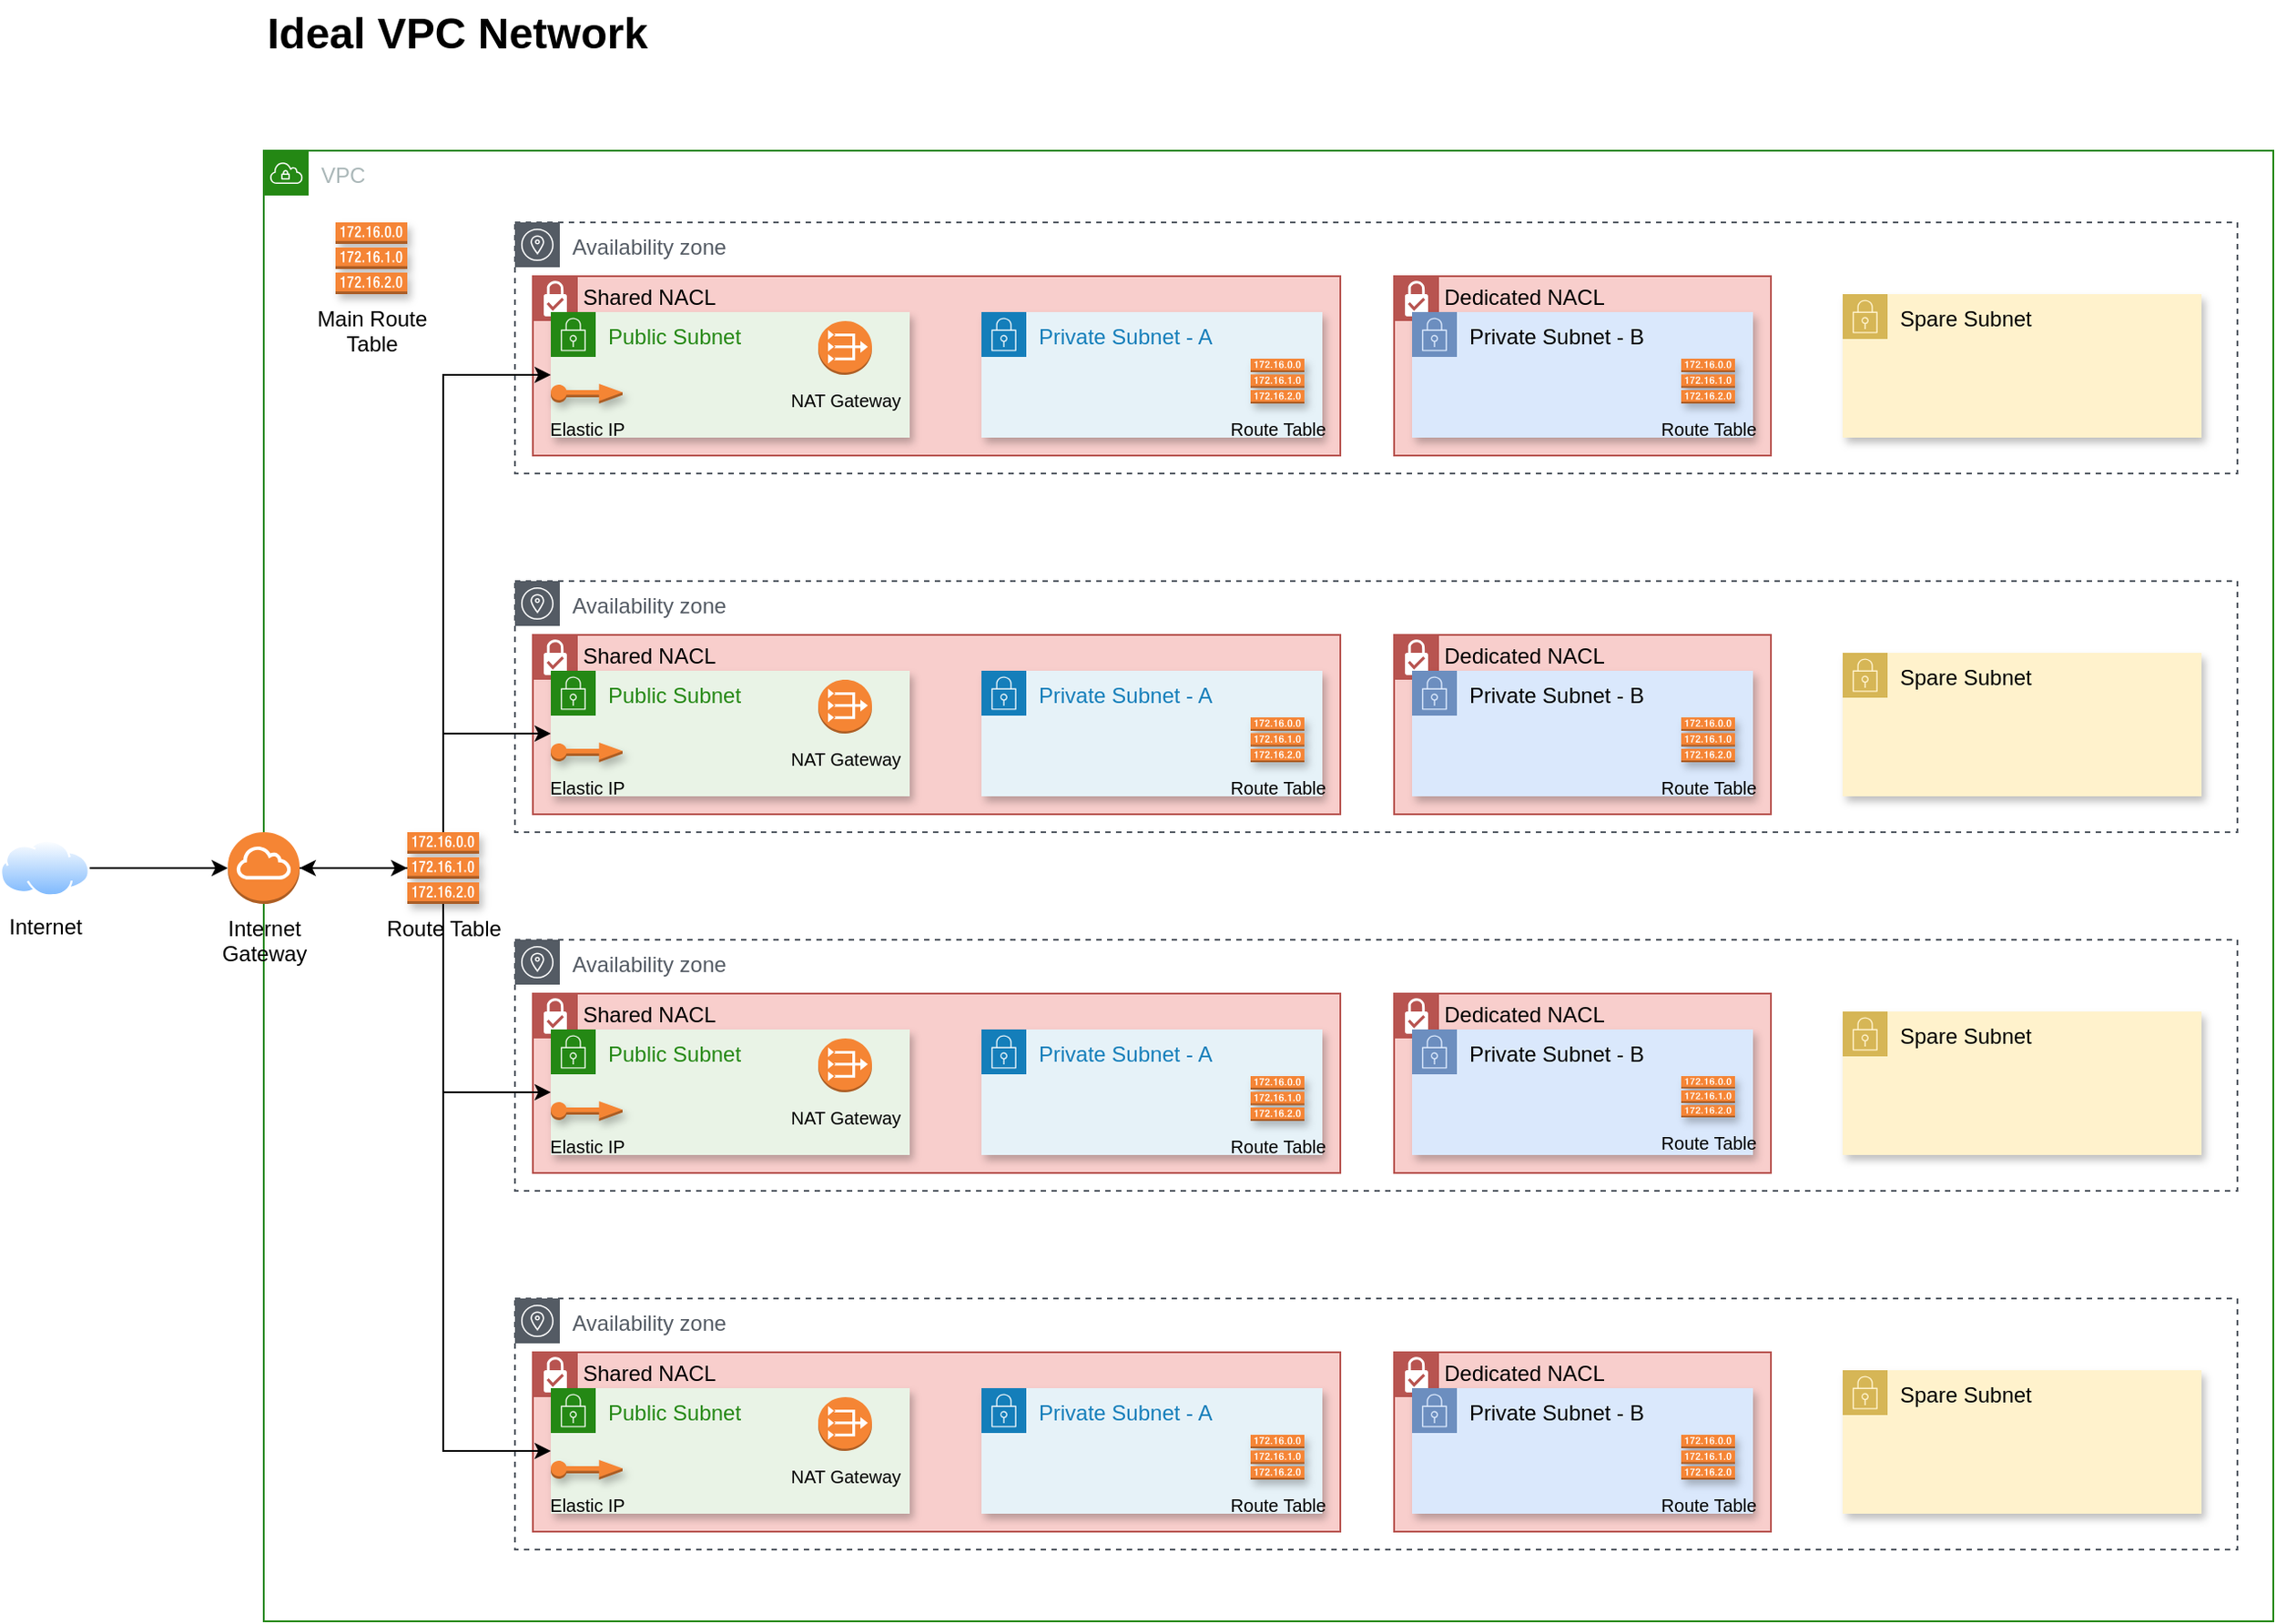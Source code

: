 <mxfile>
    <diagram id="FlJs9biVHM_OIEgAQD2B" name="Page-1">
        <mxGraphModel dx="2490" dy="774" grid="1" gridSize="10" guides="1" tooltips="1" connect="1" arrows="1" fold="1" page="1" pageScale="1" pageWidth="850" pageHeight="1100" math="0" shadow="0">
            <root>
                <mxCell id="0"/>
                <mxCell id="1" parent="0"/>
                <mxCell id="38KTvm5A0aAS51LX1xv1-1" value="VPC" style="points=[[0,0],[0.25,0],[0.5,0],[0.75,0],[1,0],[1,0.25],[1,0.5],[1,0.75],[1,1],[0.75,1],[0.5,1],[0.25,1],[0,1],[0,0.75],[0,0.5],[0,0.25]];outlineConnect=0;gradientColor=none;html=1;whiteSpace=wrap;fontSize=12;fontStyle=0;container=1;pointerEvents=0;collapsible=0;recursiveResize=0;shape=mxgraph.aws4.group;grIcon=mxgraph.aws4.group_vpc;strokeColor=#248814;fillColor=none;verticalAlign=top;align=left;spacingLeft=30;fontColor=#AAB7B8;dashed=0;" parent="1" vertex="1">
                    <mxGeometry x="80" y="280" width="1120" height="820" as="geometry"/>
                </mxCell>
                <mxCell id="38KTvm5A0aAS51LX1xv1-2" value="Availability zone" style="sketch=0;outlineConnect=0;gradientColor=none;html=1;whiteSpace=wrap;fontSize=12;fontStyle=0;shape=mxgraph.aws4.group;grIcon=mxgraph.aws4.group_availability_zone;strokeColor=#545B64;fillColor=none;verticalAlign=top;align=left;spacingLeft=30;fontColor=#545B64;dashed=1;" parent="38KTvm5A0aAS51LX1xv1-1" vertex="1">
                    <mxGeometry x="140" y="40" width="960" height="140" as="geometry"/>
                </mxCell>
                <mxCell id="17" value="Shared NACL" style="shape=mxgraph.ibm.box;prType=subnet;fontStyle=0;verticalAlign=top;align=left;spacingLeft=32;spacingTop=4;fillColor=#f8cecc;rounded=0;whiteSpace=wrap;html=1;strokeColor=#b85450;strokeWidth=1;dashed=0;container=0;spacing=-4;collapsible=0;expand=0;recursiveResize=0;" vertex="1" parent="38KTvm5A0aAS51LX1xv1-1">
                    <mxGeometry x="150" y="70" width="450" height="100" as="geometry"/>
                </mxCell>
                <mxCell id="38KTvm5A0aAS51LX1xv1-6" value="Public Subnet" style="points=[[0,0],[0.25,0],[0.5,0],[0.75,0],[1,0],[1,0.25],[1,0.5],[1,0.75],[1,1],[0.75,1],[0.5,1],[0.25,1],[0,1],[0,0.75],[0,0.5],[0,0.25]];outlineConnect=0;gradientColor=none;html=1;whiteSpace=wrap;fontSize=12;fontStyle=0;container=1;pointerEvents=0;collapsible=0;recursiveResize=0;shape=mxgraph.aws4.group;grIcon=mxgraph.aws4.group_security_group;grStroke=0;strokeColor=#248814;fillColor=#E9F3E6;verticalAlign=top;align=left;spacingLeft=30;fontColor=#248814;dashed=0;shadow=1;" parent="38KTvm5A0aAS51LX1xv1-1" vertex="1">
                    <mxGeometry x="160" y="90" width="200" height="70" as="geometry"/>
                </mxCell>
                <mxCell id="38" value="&lt;font style=&quot;font-size: 10px&quot;&gt;Elastic IP&lt;/font&gt;" style="outlineConnect=0;dashed=0;verticalLabelPosition=bottom;verticalAlign=top;align=center;html=1;shape=mxgraph.aws3.elastic_ip;fillColor=#F58534;gradientColor=none;shadow=1;" vertex="1" parent="38KTvm5A0aAS51LX1xv1-6">
                    <mxGeometry y="40" width="40" height="11" as="geometry"/>
                </mxCell>
                <mxCell id="45" style="edgeStyle=none;html=1;entryX=0;entryY=0.5;entryDx=0;entryDy=0;entryPerimeter=0;fontSize=12;" edge="1" parent="38KTvm5A0aAS51LX1xv1-1" source="14" target="44">
                    <mxGeometry relative="1" as="geometry"/>
                </mxCell>
                <mxCell id="14" value="Internet &lt;br&gt;Gateway" style="outlineConnect=0;dashed=0;verticalLabelPosition=bottom;verticalAlign=top;align=center;html=1;shape=mxgraph.aws3.internet_gateway;fillColor=#F58534;gradientColor=none;" vertex="1" parent="38KTvm5A0aAS51LX1xv1-1">
                    <mxGeometry x="-20" y="380" width="40" height="40" as="geometry"/>
                </mxCell>
                <mxCell id="20" value="Private Subnet - A" style="points=[[0,0],[0.25,0],[0.5,0],[0.75,0],[1,0],[1,0.25],[1,0.5],[1,0.75],[1,1],[0.75,1],[0.5,1],[0.25,1],[0,1],[0,0.75],[0,0.5],[0,0.25]];outlineConnect=0;gradientColor=none;html=1;whiteSpace=wrap;fontSize=12;fontStyle=0;container=1;pointerEvents=0;collapsible=0;recursiveResize=0;shape=mxgraph.aws4.group;grIcon=mxgraph.aws4.group_security_group;grStroke=0;strokeColor=#147EBA;fillColor=#E6F2F8;verticalAlign=top;align=left;spacingLeft=30;fontColor=#147EBA;dashed=0;shadow=1;" vertex="1" parent="38KTvm5A0aAS51LX1xv1-1">
                    <mxGeometry x="400" y="90" width="190" height="70" as="geometry"/>
                </mxCell>
                <mxCell id="87" value="&lt;font style=&quot;font-size: 10px&quot;&gt;Route Table&lt;/font&gt;" style="outlineConnect=0;dashed=0;verticalLabelPosition=bottom;verticalAlign=top;align=center;html=1;shape=mxgraph.aws3.route_table;fillColor=#F58536;gradientColor=none;shadow=1;fontSize=12;" vertex="1" parent="20">
                    <mxGeometry x="150" y="26" width="30" height="25" as="geometry"/>
                </mxCell>
                <mxCell id="38KTvm5A0aAS51LX1xv1-11" value="" style="group" parent="38KTvm5A0aAS51LX1xv1-1" vertex="1" connectable="0">
                    <mxGeometry x="294" y="95" width="60" height="60" as="geometry"/>
                </mxCell>
                <mxCell id="38KTvm5A0aAS51LX1xv1-9" value="&lt;font style=&quot;font-size: 10px;&quot;&gt;NAT Gateway&lt;/font&gt;" style="outlineConnect=0;dashed=0;verticalLabelPosition=bottom;verticalAlign=top;align=center;html=1;shape=mxgraph.aws3.vpc_nat_gateway;fillColor=#F58534;gradientColor=none;" parent="38KTvm5A0aAS51LX1xv1-11" vertex="1">
                    <mxGeometry x="15" width="30" height="30" as="geometry"/>
                </mxCell>
                <mxCell id="37" value="Dedicated NACL" style="shape=mxgraph.ibm.box;prType=subnet;fontStyle=0;verticalAlign=top;align=left;spacingLeft=32;spacingTop=4;fillColor=#f8cecc;rounded=0;whiteSpace=wrap;html=1;strokeColor=#b85450;strokeWidth=1;dashed=0;container=0;spacing=-4;collapsible=0;expand=0;recursiveResize=0;" vertex="1" parent="38KTvm5A0aAS51LX1xv1-1">
                    <mxGeometry x="630" y="70" width="210" height="100" as="geometry"/>
                </mxCell>
                <mxCell id="34" value="Private Subnet - B" style="points=[[0,0],[0.25,0],[0.5,0],[0.75,0],[1,0],[1,0.25],[1,0.5],[1,0.75],[1,1],[0.75,1],[0.5,1],[0.25,1],[0,1],[0,0.75],[0,0.5],[0,0.25]];outlineConnect=0;html=1;whiteSpace=wrap;fontSize=12;fontStyle=0;container=1;pointerEvents=0;collapsible=0;recursiveResize=0;shape=mxgraph.aws4.group;grIcon=mxgraph.aws4.group_security_group;grStroke=0;strokeColor=#6c8ebf;fillColor=#dae8fc;verticalAlign=top;align=left;spacingLeft=30;dashed=0;shadow=1;" vertex="1" parent="38KTvm5A0aAS51LX1xv1-1">
                    <mxGeometry x="640" y="90" width="190" height="70" as="geometry"/>
                </mxCell>
                <mxCell id="40" value="Spare Subnet" style="points=[[0,0],[0.25,0],[0.5,0],[0.75,0],[1,0],[1,0.25],[1,0.5],[1,0.75],[1,1],[0.75,1],[0.5,1],[0.25,1],[0,1],[0,0.75],[0,0.5],[0,0.25]];outlineConnect=0;html=1;whiteSpace=wrap;fontSize=12;fontStyle=0;container=1;pointerEvents=0;collapsible=0;recursiveResize=0;shape=mxgraph.aws4.group;grIcon=mxgraph.aws4.group_security_group;grStroke=0;strokeColor=#d6b656;fillColor=#fff2cc;verticalAlign=top;align=left;spacingLeft=30;dashed=0;shadow=1;" vertex="1" parent="38KTvm5A0aAS51LX1xv1-1">
                    <mxGeometry x="880" y="80" width="200" height="80" as="geometry"/>
                </mxCell>
                <mxCell id="85" style="edgeStyle=orthogonalEdgeStyle;rounded=0;html=1;fontSize=12;exitX=0.5;exitY=0;exitDx=0;exitDy=0;exitPerimeter=0;" edge="1" parent="38KTvm5A0aAS51LX1xv1-1" source="44">
                    <mxGeometry relative="1" as="geometry">
                        <mxPoint x="160" y="125" as="targetPoint"/>
                        <Array as="points">
                            <mxPoint x="100" y="125"/>
                            <mxPoint x="160" y="125"/>
                        </Array>
                    </mxGeometry>
                </mxCell>
                <mxCell id="44" value="Route Table" style="outlineConnect=0;dashed=0;verticalLabelPosition=bottom;verticalAlign=top;align=center;html=1;shape=mxgraph.aws3.route_table;fillColor=#F58536;gradientColor=none;shadow=1;fontSize=12;" vertex="1" parent="38KTvm5A0aAS51LX1xv1-1">
                    <mxGeometry x="80" y="380" width="40" height="40" as="geometry"/>
                </mxCell>
                <mxCell id="47" value="Availability zone" style="sketch=0;outlineConnect=0;gradientColor=none;html=1;whiteSpace=wrap;fontSize=12;fontStyle=0;shape=mxgraph.aws4.group;grIcon=mxgraph.aws4.group_availability_zone;strokeColor=#545B64;fillColor=none;verticalAlign=top;align=left;spacingLeft=30;fontColor=#545B64;dashed=1;" vertex="1" parent="38KTvm5A0aAS51LX1xv1-1">
                    <mxGeometry x="140" y="240" width="960" height="140" as="geometry"/>
                </mxCell>
                <mxCell id="48" value="Shared NACL" style="shape=mxgraph.ibm.box;prType=subnet;fontStyle=0;verticalAlign=top;align=left;spacingLeft=32;spacingTop=4;fillColor=#f8cecc;rounded=0;whiteSpace=wrap;html=1;strokeColor=#b85450;strokeWidth=1;dashed=0;container=0;spacing=-4;collapsible=0;expand=0;recursiveResize=0;" vertex="1" parent="38KTvm5A0aAS51LX1xv1-1">
                    <mxGeometry x="150" y="270" width="450" height="100" as="geometry"/>
                </mxCell>
                <mxCell id="49" value="Public Subnet" style="points=[[0,0],[0.25,0],[0.5,0],[0.75,0],[1,0],[1,0.25],[1,0.5],[1,0.75],[1,1],[0.75,1],[0.5,1],[0.25,1],[0,1],[0,0.75],[0,0.5],[0,0.25]];outlineConnect=0;gradientColor=none;html=1;whiteSpace=wrap;fontSize=12;fontStyle=0;container=1;pointerEvents=0;collapsible=0;recursiveResize=0;shape=mxgraph.aws4.group;grIcon=mxgraph.aws4.group_security_group;grStroke=0;strokeColor=#248814;fillColor=#E9F3E6;verticalAlign=top;align=left;spacingLeft=30;fontColor=#248814;dashed=0;shadow=1;" vertex="1" parent="38KTvm5A0aAS51LX1xv1-1">
                    <mxGeometry x="160" y="290" width="200" height="70" as="geometry"/>
                </mxCell>
                <mxCell id="50" value="&lt;font style=&quot;font-size: 10px&quot;&gt;Elastic IP&lt;/font&gt;" style="outlineConnect=0;dashed=0;verticalLabelPosition=bottom;verticalAlign=top;align=center;html=1;shape=mxgraph.aws3.elastic_ip;fillColor=#F58534;gradientColor=none;shadow=1;" vertex="1" parent="49">
                    <mxGeometry y="40" width="40" height="11" as="geometry"/>
                </mxCell>
                <mxCell id="51" value="Private Subnet - A" style="points=[[0,0],[0.25,0],[0.5,0],[0.75,0],[1,0],[1,0.25],[1,0.5],[1,0.75],[1,1],[0.75,1],[0.5,1],[0.25,1],[0,1],[0,0.75],[0,0.5],[0,0.25]];outlineConnect=0;gradientColor=none;html=1;whiteSpace=wrap;fontSize=12;fontStyle=0;container=1;pointerEvents=0;collapsible=0;recursiveResize=0;shape=mxgraph.aws4.group;grIcon=mxgraph.aws4.group_security_group;grStroke=0;strokeColor=#147EBA;fillColor=#E6F2F8;verticalAlign=top;align=left;spacingLeft=30;fontColor=#147EBA;dashed=0;shadow=1;" vertex="1" parent="38KTvm5A0aAS51LX1xv1-1">
                    <mxGeometry x="400" y="290" width="190" height="70" as="geometry"/>
                </mxCell>
                <mxCell id="86" value="&lt;font style=&quot;font-size: 10px&quot;&gt;Route Table&lt;/font&gt;" style="outlineConnect=0;dashed=0;verticalLabelPosition=bottom;verticalAlign=top;align=center;html=1;shape=mxgraph.aws3.route_table;fillColor=#F58536;gradientColor=none;shadow=1;fontSize=12;" vertex="1" parent="51">
                    <mxGeometry x="150" y="26" width="30" height="25" as="geometry"/>
                </mxCell>
                <mxCell id="52" value="" style="group" vertex="1" connectable="0" parent="38KTvm5A0aAS51LX1xv1-1">
                    <mxGeometry x="294" y="295" width="60" height="60" as="geometry"/>
                </mxCell>
                <mxCell id="53" value="&lt;font style=&quot;font-size: 10px;&quot;&gt;NAT Gateway&lt;/font&gt;" style="outlineConnect=0;dashed=0;verticalLabelPosition=bottom;verticalAlign=top;align=center;html=1;shape=mxgraph.aws3.vpc_nat_gateway;fillColor=#F58534;gradientColor=none;" vertex="1" parent="52">
                    <mxGeometry x="15" width="30" height="30" as="geometry"/>
                </mxCell>
                <mxCell id="54" value="Dedicated NACL" style="shape=mxgraph.ibm.box;prType=subnet;fontStyle=0;verticalAlign=top;align=left;spacingLeft=32;spacingTop=4;fillColor=#f8cecc;rounded=0;whiteSpace=wrap;html=1;strokeColor=#b85450;strokeWidth=1;dashed=0;container=0;spacing=-4;collapsible=0;expand=0;recursiveResize=0;" vertex="1" parent="38KTvm5A0aAS51LX1xv1-1">
                    <mxGeometry x="630" y="270" width="210" height="100" as="geometry"/>
                </mxCell>
                <mxCell id="55" value="Private Subnet - B" style="points=[[0,0],[0.25,0],[0.5,0],[0.75,0],[1,0],[1,0.25],[1,0.5],[1,0.75],[1,1],[0.75,1],[0.5,1],[0.25,1],[0,1],[0,0.75],[0,0.5],[0,0.25]];outlineConnect=0;html=1;whiteSpace=wrap;fontSize=12;fontStyle=0;container=1;pointerEvents=0;collapsible=0;recursiveResize=0;shape=mxgraph.aws4.group;grIcon=mxgraph.aws4.group_security_group;grStroke=0;strokeColor=#6c8ebf;fillColor=#dae8fc;verticalAlign=top;align=left;spacingLeft=30;dashed=0;shadow=1;" vertex="1" parent="38KTvm5A0aAS51LX1xv1-1">
                    <mxGeometry x="640" y="290" width="190" height="70" as="geometry"/>
                </mxCell>
                <mxCell id="56" value="Spare Subnet" style="points=[[0,0],[0.25,0],[0.5,0],[0.75,0],[1,0],[1,0.25],[1,0.5],[1,0.75],[1,1],[0.75,1],[0.5,1],[0.25,1],[0,1],[0,0.75],[0,0.5],[0,0.25]];outlineConnect=0;html=1;whiteSpace=wrap;fontSize=12;fontStyle=0;container=1;pointerEvents=0;collapsible=0;recursiveResize=0;shape=mxgraph.aws4.group;grIcon=mxgraph.aws4.group_security_group;grStroke=0;strokeColor=#d6b656;fillColor=#fff2cc;verticalAlign=top;align=left;spacingLeft=30;dashed=0;shadow=1;" vertex="1" parent="38KTvm5A0aAS51LX1xv1-1">
                    <mxGeometry x="880" y="280" width="200" height="80" as="geometry"/>
                </mxCell>
                <mxCell id="57" value="Availability zone" style="sketch=0;outlineConnect=0;gradientColor=none;html=1;whiteSpace=wrap;fontSize=12;fontStyle=0;shape=mxgraph.aws4.group;grIcon=mxgraph.aws4.group_availability_zone;strokeColor=#545B64;fillColor=none;verticalAlign=top;align=left;spacingLeft=30;fontColor=#545B64;dashed=1;" vertex="1" parent="38KTvm5A0aAS51LX1xv1-1">
                    <mxGeometry x="140" y="440" width="960" height="140" as="geometry"/>
                </mxCell>
                <mxCell id="58" value="Shared NACL" style="shape=mxgraph.ibm.box;prType=subnet;fontStyle=0;verticalAlign=top;align=left;spacingLeft=32;spacingTop=4;fillColor=#f8cecc;rounded=0;whiteSpace=wrap;html=1;strokeColor=#b85450;strokeWidth=1;dashed=0;container=0;spacing=-4;collapsible=0;expand=0;recursiveResize=0;" vertex="1" parent="38KTvm5A0aAS51LX1xv1-1">
                    <mxGeometry x="150" y="470" width="450" height="100" as="geometry"/>
                </mxCell>
                <mxCell id="59" value="Public Subnet" style="points=[[0,0],[0.25,0],[0.5,0],[0.75,0],[1,0],[1,0.25],[1,0.5],[1,0.75],[1,1],[0.75,1],[0.5,1],[0.25,1],[0,1],[0,0.75],[0,0.5],[0,0.25]];outlineConnect=0;gradientColor=none;html=1;whiteSpace=wrap;fontSize=12;fontStyle=0;container=1;pointerEvents=0;collapsible=0;recursiveResize=0;shape=mxgraph.aws4.group;grIcon=mxgraph.aws4.group_security_group;grStroke=0;strokeColor=#248814;fillColor=#E9F3E6;verticalAlign=top;align=left;spacingLeft=30;fontColor=#248814;dashed=0;shadow=1;" vertex="1" parent="38KTvm5A0aAS51LX1xv1-1">
                    <mxGeometry x="160" y="490" width="200" height="70" as="geometry"/>
                </mxCell>
                <mxCell id="60" value="&lt;font style=&quot;font-size: 10px&quot;&gt;Elastic IP&lt;/font&gt;" style="outlineConnect=0;dashed=0;verticalLabelPosition=bottom;verticalAlign=top;align=center;html=1;shape=mxgraph.aws3.elastic_ip;fillColor=#F58534;gradientColor=none;shadow=1;" vertex="1" parent="59">
                    <mxGeometry y="40" width="40" height="11" as="geometry"/>
                </mxCell>
                <mxCell id="61" value="Private Subnet - A" style="points=[[0,0],[0.25,0],[0.5,0],[0.75,0],[1,0],[1,0.25],[1,0.5],[1,0.75],[1,1],[0.75,1],[0.5,1],[0.25,1],[0,1],[0,0.75],[0,0.5],[0,0.25]];outlineConnect=0;gradientColor=none;html=1;whiteSpace=wrap;fontSize=12;fontStyle=0;container=1;pointerEvents=0;collapsible=0;recursiveResize=0;shape=mxgraph.aws4.group;grIcon=mxgraph.aws4.group_security_group;grStroke=0;strokeColor=#147EBA;fillColor=#E6F2F8;verticalAlign=top;align=left;spacingLeft=30;fontColor=#147EBA;dashed=0;shadow=1;" vertex="1" parent="38KTvm5A0aAS51LX1xv1-1">
                    <mxGeometry x="400" y="490" width="190" height="70" as="geometry"/>
                </mxCell>
                <mxCell id="89" value="&lt;font style=&quot;font-size: 10px&quot;&gt;Route Table&lt;/font&gt;" style="outlineConnect=0;dashed=0;verticalLabelPosition=bottom;verticalAlign=top;align=center;html=1;shape=mxgraph.aws3.route_table;fillColor=#F58536;gradientColor=none;shadow=1;fontSize=12;" vertex="1" parent="61">
                    <mxGeometry x="150" y="26" width="30" height="25" as="geometry"/>
                </mxCell>
                <mxCell id="62" value="" style="group" vertex="1" connectable="0" parent="38KTvm5A0aAS51LX1xv1-1">
                    <mxGeometry x="294" y="495" width="60" height="60" as="geometry"/>
                </mxCell>
                <mxCell id="63" value="&lt;font style=&quot;font-size: 10px;&quot;&gt;NAT Gateway&lt;/font&gt;" style="outlineConnect=0;dashed=0;verticalLabelPosition=bottom;verticalAlign=top;align=center;html=1;shape=mxgraph.aws3.vpc_nat_gateway;fillColor=#F58534;gradientColor=none;" vertex="1" parent="62">
                    <mxGeometry x="15" width="30" height="30" as="geometry"/>
                </mxCell>
                <mxCell id="64" value="Dedicated NACL" style="shape=mxgraph.ibm.box;prType=subnet;fontStyle=0;verticalAlign=top;align=left;spacingLeft=32;spacingTop=4;fillColor=#f8cecc;rounded=0;whiteSpace=wrap;html=1;strokeColor=#b85450;strokeWidth=1;dashed=0;container=0;spacing=-4;collapsible=0;expand=0;recursiveResize=0;" vertex="1" parent="38KTvm5A0aAS51LX1xv1-1">
                    <mxGeometry x="630" y="470" width="210" height="100" as="geometry"/>
                </mxCell>
                <mxCell id="65" value="Private Subnet - B" style="points=[[0,0],[0.25,0],[0.5,0],[0.75,0],[1,0],[1,0.25],[1,0.5],[1,0.75],[1,1],[0.75,1],[0.5,1],[0.25,1],[0,1],[0,0.75],[0,0.5],[0,0.25]];outlineConnect=0;html=1;whiteSpace=wrap;fontSize=12;fontStyle=0;container=1;pointerEvents=0;collapsible=0;recursiveResize=0;shape=mxgraph.aws4.group;grIcon=mxgraph.aws4.group_security_group;grStroke=0;strokeColor=#6c8ebf;fillColor=#dae8fc;verticalAlign=top;align=left;spacingLeft=30;dashed=0;shadow=1;" vertex="1" parent="38KTvm5A0aAS51LX1xv1-1">
                    <mxGeometry x="640" y="490" width="190" height="70" as="geometry"/>
                </mxCell>
                <mxCell id="66" value="Spare Subnet" style="points=[[0,0],[0.25,0],[0.5,0],[0.75,0],[1,0],[1,0.25],[1,0.5],[1,0.75],[1,1],[0.75,1],[0.5,1],[0.25,1],[0,1],[0,0.75],[0,0.5],[0,0.25]];outlineConnect=0;html=1;whiteSpace=wrap;fontSize=12;fontStyle=0;container=1;pointerEvents=0;collapsible=0;recursiveResize=0;shape=mxgraph.aws4.group;grIcon=mxgraph.aws4.group_security_group;grStroke=0;strokeColor=#d6b656;fillColor=#fff2cc;verticalAlign=top;align=left;spacingLeft=30;dashed=0;shadow=1;" vertex="1" parent="38KTvm5A0aAS51LX1xv1-1">
                    <mxGeometry x="880" y="480" width="200" height="80" as="geometry"/>
                </mxCell>
                <mxCell id="67" value="Availability zone" style="sketch=0;outlineConnect=0;gradientColor=none;html=1;whiteSpace=wrap;fontSize=12;fontStyle=0;shape=mxgraph.aws4.group;grIcon=mxgraph.aws4.group_availability_zone;strokeColor=#545B64;fillColor=none;verticalAlign=top;align=left;spacingLeft=30;fontColor=#545B64;dashed=1;" vertex="1" parent="38KTvm5A0aAS51LX1xv1-1">
                    <mxGeometry x="140" y="640" width="960" height="140" as="geometry"/>
                </mxCell>
                <mxCell id="68" value="Shared NACL" style="shape=mxgraph.ibm.box;prType=subnet;fontStyle=0;verticalAlign=top;align=left;spacingLeft=32;spacingTop=4;fillColor=#f8cecc;rounded=0;whiteSpace=wrap;html=1;strokeColor=#b85450;strokeWidth=1;dashed=0;container=0;spacing=-4;collapsible=0;expand=0;recursiveResize=0;" vertex="1" parent="38KTvm5A0aAS51LX1xv1-1">
                    <mxGeometry x="150" y="670" width="450" height="100" as="geometry"/>
                </mxCell>
                <mxCell id="69" value="Public Subnet" style="points=[[0,0],[0.25,0],[0.5,0],[0.75,0],[1,0],[1,0.25],[1,0.5],[1,0.75],[1,1],[0.75,1],[0.5,1],[0.25,1],[0,1],[0,0.75],[0,0.5],[0,0.25]];outlineConnect=0;gradientColor=none;html=1;whiteSpace=wrap;fontSize=12;fontStyle=0;container=1;pointerEvents=0;collapsible=0;recursiveResize=0;shape=mxgraph.aws4.group;grIcon=mxgraph.aws4.group_security_group;grStroke=0;strokeColor=#248814;fillColor=#E9F3E6;verticalAlign=top;align=left;spacingLeft=30;fontColor=#248814;dashed=0;shadow=1;" vertex="1" parent="38KTvm5A0aAS51LX1xv1-1">
                    <mxGeometry x="160" y="690" width="200" height="70" as="geometry"/>
                </mxCell>
                <mxCell id="70" value="&lt;font style=&quot;font-size: 10px&quot;&gt;Elastic IP&lt;/font&gt;" style="outlineConnect=0;dashed=0;verticalLabelPosition=bottom;verticalAlign=top;align=center;html=1;shape=mxgraph.aws3.elastic_ip;fillColor=#F58534;gradientColor=none;shadow=1;" vertex="1" parent="69">
                    <mxGeometry y="40" width="40" height="11" as="geometry"/>
                </mxCell>
                <mxCell id="71" value="Private Subnet - A" style="points=[[0,0],[0.25,0],[0.5,0],[0.75,0],[1,0],[1,0.25],[1,0.5],[1,0.75],[1,1],[0.75,1],[0.5,1],[0.25,1],[0,1],[0,0.75],[0,0.5],[0,0.25]];outlineConnect=0;gradientColor=none;html=1;whiteSpace=wrap;fontSize=12;fontStyle=0;container=1;pointerEvents=0;collapsible=0;recursiveResize=0;shape=mxgraph.aws4.group;grIcon=mxgraph.aws4.group_security_group;grStroke=0;strokeColor=#147EBA;fillColor=#E6F2F8;verticalAlign=top;align=left;spacingLeft=30;fontColor=#147EBA;dashed=0;shadow=1;" vertex="1" parent="38KTvm5A0aAS51LX1xv1-1">
                    <mxGeometry x="400" y="690" width="190" height="70" as="geometry"/>
                </mxCell>
                <mxCell id="88" value="&lt;font style=&quot;font-size: 10px&quot;&gt;Route Table&lt;/font&gt;" style="outlineConnect=0;dashed=0;verticalLabelPosition=bottom;verticalAlign=top;align=center;html=1;shape=mxgraph.aws3.route_table;fillColor=#F58536;gradientColor=none;shadow=1;fontSize=12;" vertex="1" parent="71">
                    <mxGeometry x="150" y="26" width="30" height="25" as="geometry"/>
                </mxCell>
                <mxCell id="72" value="" style="group" vertex="1" connectable="0" parent="38KTvm5A0aAS51LX1xv1-1">
                    <mxGeometry x="294" y="695" width="60" height="60" as="geometry"/>
                </mxCell>
                <mxCell id="73" value="&lt;font style=&quot;font-size: 10px;&quot;&gt;NAT Gateway&lt;/font&gt;" style="outlineConnect=0;dashed=0;verticalLabelPosition=bottom;verticalAlign=top;align=center;html=1;shape=mxgraph.aws3.vpc_nat_gateway;fillColor=#F58534;gradientColor=none;" vertex="1" parent="72">
                    <mxGeometry x="15" width="30" height="30" as="geometry"/>
                </mxCell>
                <mxCell id="74" value="Dedicated NACL" style="shape=mxgraph.ibm.box;prType=subnet;fontStyle=0;verticalAlign=top;align=left;spacingLeft=32;spacingTop=4;fillColor=#f8cecc;rounded=0;whiteSpace=wrap;html=1;strokeColor=#b85450;strokeWidth=1;dashed=0;container=0;spacing=-4;collapsible=0;expand=0;recursiveResize=0;" vertex="1" parent="38KTvm5A0aAS51LX1xv1-1">
                    <mxGeometry x="630" y="670" width="210" height="100" as="geometry"/>
                </mxCell>
                <mxCell id="75" value="Private Subnet - B" style="points=[[0,0],[0.25,0],[0.5,0],[0.75,0],[1,0],[1,0.25],[1,0.5],[1,0.75],[1,1],[0.75,1],[0.5,1],[0.25,1],[0,1],[0,0.75],[0,0.5],[0,0.25]];outlineConnect=0;html=1;whiteSpace=wrap;fontSize=12;fontStyle=0;container=1;pointerEvents=0;collapsible=0;recursiveResize=0;shape=mxgraph.aws4.group;grIcon=mxgraph.aws4.group_security_group;grStroke=0;strokeColor=#6c8ebf;fillColor=#dae8fc;verticalAlign=top;align=left;spacingLeft=30;dashed=0;shadow=1;" vertex="1" parent="38KTvm5A0aAS51LX1xv1-1">
                    <mxGeometry x="640" y="690" width="190" height="70" as="geometry"/>
                </mxCell>
                <mxCell id="76" value="Spare Subnet" style="points=[[0,0],[0.25,0],[0.5,0],[0.75,0],[1,0],[1,0.25],[1,0.5],[1,0.75],[1,1],[0.75,1],[0.5,1],[0.25,1],[0,1],[0,0.75],[0,0.5],[0,0.25]];outlineConnect=0;html=1;whiteSpace=wrap;fontSize=12;fontStyle=0;container=1;pointerEvents=0;collapsible=0;recursiveResize=0;shape=mxgraph.aws4.group;grIcon=mxgraph.aws4.group_security_group;grStroke=0;strokeColor=#d6b656;fillColor=#fff2cc;verticalAlign=top;align=left;spacingLeft=30;dashed=0;shadow=1;" vertex="1" parent="38KTvm5A0aAS51LX1xv1-1">
                    <mxGeometry x="880" y="680" width="200" height="80" as="geometry"/>
                </mxCell>
                <mxCell id="81" style="edgeStyle=orthogonalEdgeStyle;rounded=0;html=1;fontSize=12;exitX=0.5;exitY=1;exitDx=0;exitDy=0;exitPerimeter=0;" edge="1" parent="38KTvm5A0aAS51LX1xv1-1" source="44">
                    <mxGeometry relative="1" as="geometry">
                        <mxPoint x="160" y="525" as="targetPoint"/>
                        <Array as="points">
                            <mxPoint x="100" y="525"/>
                        </Array>
                    </mxGeometry>
                </mxCell>
                <mxCell id="82" style="edgeStyle=orthogonalEdgeStyle;rounded=0;html=1;fontSize=12;exitX=0.5;exitY=1;exitDx=0;exitDy=0;exitPerimeter=0;" edge="1" parent="38KTvm5A0aAS51LX1xv1-1" source="44" target="69">
                    <mxGeometry relative="1" as="geometry">
                        <mxPoint x="150" y="730" as="targetPoint"/>
                        <Array as="points">
                            <mxPoint x="100" y="725"/>
                        </Array>
                    </mxGeometry>
                </mxCell>
                <mxCell id="84" style="edgeStyle=orthogonalEdgeStyle;rounded=0;html=1;entryX=0;entryY=0.5;entryDx=0;entryDy=0;fontSize=12;exitX=0.5;exitY=0;exitDx=0;exitDy=0;exitPerimeter=0;" edge="1" parent="38KTvm5A0aAS51LX1xv1-1" source="44" target="49">
                    <mxGeometry relative="1" as="geometry"/>
                </mxCell>
                <mxCell id="90" value="&lt;font style=&quot;font-size: 10px&quot;&gt;Route Table&lt;/font&gt;" style="outlineConnect=0;dashed=0;verticalLabelPosition=bottom;verticalAlign=top;align=center;html=1;shape=mxgraph.aws3.route_table;fillColor=#F58536;gradientColor=none;shadow=1;fontSize=12;" vertex="1" parent="38KTvm5A0aAS51LX1xv1-1">
                    <mxGeometry x="790" y="116" width="30" height="25" as="geometry"/>
                </mxCell>
                <mxCell id="91" value="&lt;font style=&quot;font-size: 10px&quot;&gt;Route Table&lt;/font&gt;" style="outlineConnect=0;dashed=0;verticalLabelPosition=bottom;verticalAlign=top;align=center;html=1;shape=mxgraph.aws3.route_table;fillColor=#F58536;gradientColor=none;shadow=1;fontSize=12;" vertex="1" parent="38KTvm5A0aAS51LX1xv1-1">
                    <mxGeometry x="790" y="316" width="30" height="25" as="geometry"/>
                </mxCell>
                <mxCell id="92" value="&lt;font style=&quot;font-size: 10px&quot;&gt;Route Table&lt;/font&gt;" style="outlineConnect=0;dashed=0;verticalLabelPosition=bottom;verticalAlign=top;align=center;html=1;shape=mxgraph.aws3.route_table;fillColor=#F58536;gradientColor=none;shadow=1;fontSize=12;" vertex="1" parent="38KTvm5A0aAS51LX1xv1-1">
                    <mxGeometry x="790" y="516" width="30" height="23" as="geometry"/>
                </mxCell>
                <mxCell id="93" value="&lt;font style=&quot;font-size: 10px&quot;&gt;Route Table&lt;/font&gt;" style="outlineConnect=0;dashed=0;verticalLabelPosition=bottom;verticalAlign=top;align=center;html=1;shape=mxgraph.aws3.route_table;fillColor=#F58536;gradientColor=none;shadow=1;fontSize=12;" vertex="1" parent="38KTvm5A0aAS51LX1xv1-1">
                    <mxGeometry x="790" y="716" width="30" height="25" as="geometry"/>
                </mxCell>
                <mxCell id="94" value="Main Route&lt;br&gt;Table" style="outlineConnect=0;dashed=0;verticalLabelPosition=bottom;verticalAlign=top;align=center;html=1;shape=mxgraph.aws3.route_table;fillColor=#F58536;gradientColor=none;shadow=1;fontSize=12;" vertex="1" parent="38KTvm5A0aAS51LX1xv1-1">
                    <mxGeometry x="40" y="40" width="40" height="40" as="geometry"/>
                </mxCell>
                <mxCell id="43" style="edgeStyle=none;html=1;entryX=0;entryY=0.5;entryDx=0;entryDy=0;entryPerimeter=0;fontSize=12;" edge="1" parent="1" source="42" target="14">
                    <mxGeometry relative="1" as="geometry"/>
                </mxCell>
                <mxCell id="42" value="&lt;font style=&quot;font-size: 12px&quot;&gt;Internet&lt;/font&gt;" style="aspect=fixed;perimeter=ellipsePerimeter;html=1;align=center;shadow=0;dashed=0;spacingTop=3;image;image=img/lib/active_directory/internet_cloud.svg;fontSize=10;" vertex="1" parent="1">
                    <mxGeometry x="-67" y="664.25" width="50" height="31.5" as="geometry"/>
                </mxCell>
                <mxCell id="83" style="edgeStyle=orthogonalEdgeStyle;rounded=0;html=1;fontSize=12;" edge="1" parent="1" source="44">
                    <mxGeometry relative="1" as="geometry">
                        <mxPoint x="100" y="680" as="targetPoint"/>
                    </mxGeometry>
                </mxCell>
                <mxCell id="95" value="&lt;font style=&quot;font-size: 24px&quot;&gt;&lt;b&gt;Ideal VPC Network&lt;/b&gt;&lt;/font&gt;" style="text;html=1;strokeColor=none;fillColor=none;align=left;verticalAlign=middle;whiteSpace=wrap;rounded=0;shadow=1;fontSize=10;" vertex="1" parent="1">
                    <mxGeometry x="80" y="200" width="240" height="30" as="geometry"/>
                </mxCell>
            </root>
        </mxGraphModel>
    </diagram>
</mxfile>